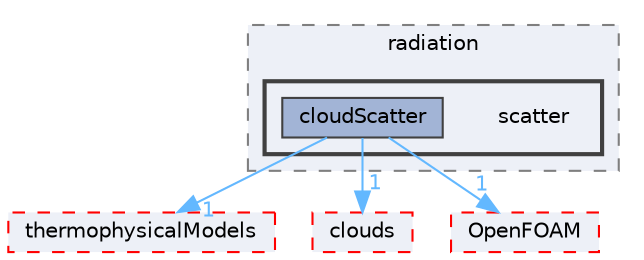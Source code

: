 digraph "src/lagrangian/intermediate/submodels/addOns/radiation/scatter"
{
 // LATEX_PDF_SIZE
  bgcolor="transparent";
  edge [fontname=Helvetica,fontsize=10,labelfontname=Helvetica,labelfontsize=10];
  node [fontname=Helvetica,fontsize=10,shape=box,height=0.2,width=0.4];
  compound=true
  subgraph clusterdir_3b87b9a19d3874062db082e47470462a {
    graph [ bgcolor="#edf0f7", pencolor="grey50", label="radiation", fontname=Helvetica,fontsize=10 style="filled,dashed", URL="dir_3b87b9a19d3874062db082e47470462a.html",tooltip=""]
  subgraph clusterdir_9a89880be55ace04ba80ad4c004ab738 {
    graph [ bgcolor="#edf0f7", pencolor="grey25", label="", fontname=Helvetica,fontsize=10 style="filled,bold", URL="dir_9a89880be55ace04ba80ad4c004ab738.html",tooltip=""]
    dir_9a89880be55ace04ba80ad4c004ab738 [shape=plaintext, label="scatter"];
  dir_5df02070f23d6c44a3da2c5f022fee8d [label="cloudScatter", fillcolor="#a2b4d6", color="grey25", style="filled", URL="dir_5df02070f23d6c44a3da2c5f022fee8d.html",tooltip=""];
  }
  }
  dir_2778d089ec5c4f66810b11f753867003 [label="thermophysicalModels", fillcolor="#edf0f7", color="red", style="filled,dashed", URL="dir_2778d089ec5c4f66810b11f753867003.html",tooltip=""];
  dir_bdd630a78c14e3d279a2564e7964fc69 [label="clouds", fillcolor="#edf0f7", color="red", style="filled,dashed", URL="dir_bdd630a78c14e3d279a2564e7964fc69.html",tooltip=""];
  dir_c5473ff19b20e6ec4dfe5c310b3778a8 [label="OpenFOAM", fillcolor="#edf0f7", color="red", style="filled,dashed", URL="dir_c5473ff19b20e6ec4dfe5c310b3778a8.html",tooltip=""];
  dir_5df02070f23d6c44a3da2c5f022fee8d->dir_2778d089ec5c4f66810b11f753867003 [headlabel="1", labeldistance=1.5 headhref="dir_000510_004022.html" href="dir_000510_004022.html" color="steelblue1" fontcolor="steelblue1"];
  dir_5df02070f23d6c44a3da2c5f022fee8d->dir_bdd630a78c14e3d279a2564e7964fc69 [headlabel="1", labeldistance=1.5 headhref="dir_000510_000508.html" href="dir_000510_000508.html" color="steelblue1" fontcolor="steelblue1"];
  dir_5df02070f23d6c44a3da2c5f022fee8d->dir_c5473ff19b20e6ec4dfe5c310b3778a8 [headlabel="1", labeldistance=1.5 headhref="dir_000510_002695.html" href="dir_000510_002695.html" color="steelblue1" fontcolor="steelblue1"];
}

